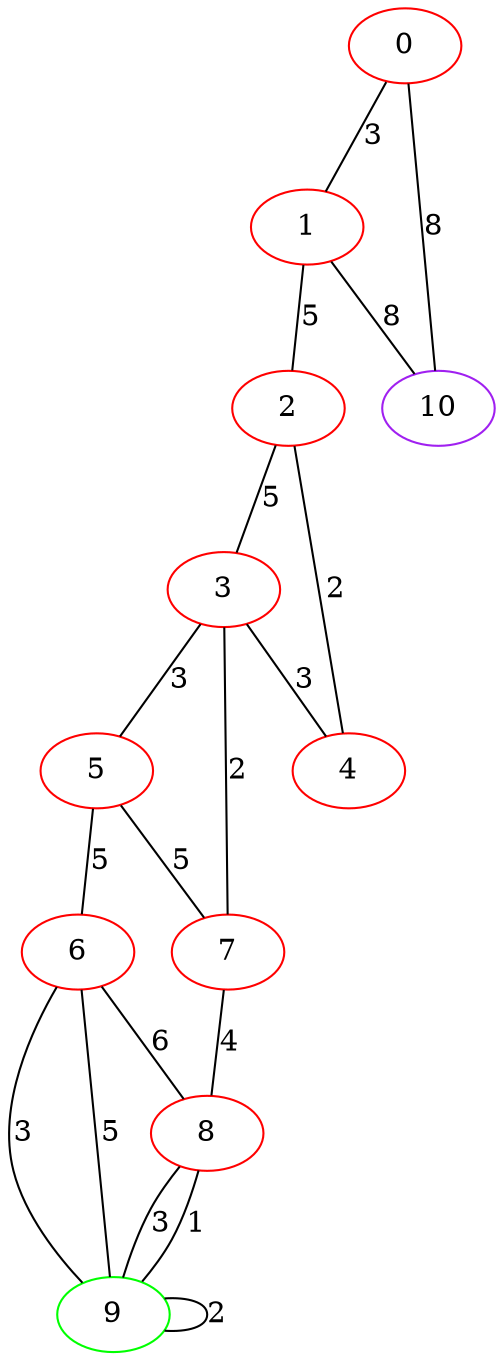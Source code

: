 graph "" {
0 [color=red, weight=1];
1 [color=red, weight=1];
2 [color=red, weight=1];
3 [color=red, weight=1];
4 [color=red, weight=1];
5 [color=red, weight=1];
6 [color=red, weight=1];
7 [color=red, weight=1];
8 [color=red, weight=1];
9 [color=green, weight=2];
10 [color=purple, weight=4];
0 -- 1  [key=0, label=3];
0 -- 10  [key=0, label=8];
1 -- 2  [key=0, label=5];
1 -- 10  [key=0, label=8];
2 -- 3  [key=0, label=5];
2 -- 4  [key=0, label=2];
3 -- 4  [key=0, label=3];
3 -- 5  [key=0, label=3];
3 -- 7  [key=0, label=2];
5 -- 6  [key=0, label=5];
5 -- 7  [key=0, label=5];
6 -- 8  [key=0, label=6];
6 -- 9  [key=0, label=3];
6 -- 9  [key=1, label=5];
7 -- 8  [key=0, label=4];
8 -- 9  [key=0, label=3];
8 -- 9  [key=1, label=1];
9 -- 9  [key=0, label=2];
}
